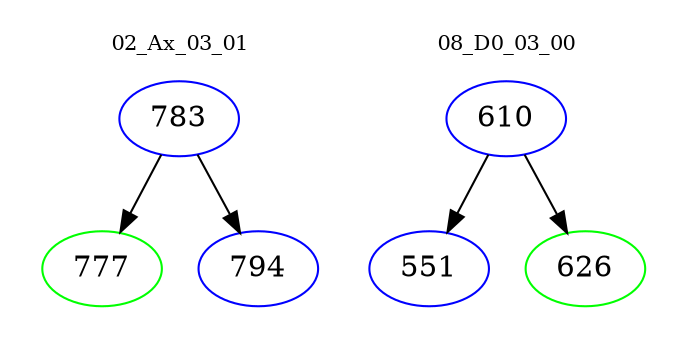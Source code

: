 digraph{
subgraph cluster_0 {
color = white
label = "02_Ax_03_01";
fontsize=10;
T0_783 [label="783", color="blue"]
T0_783 -> T0_777 [color="black"]
T0_777 [label="777", color="green"]
T0_783 -> T0_794 [color="black"]
T0_794 [label="794", color="blue"]
}
subgraph cluster_1 {
color = white
label = "08_D0_03_00";
fontsize=10;
T1_610 [label="610", color="blue"]
T1_610 -> T1_551 [color="black"]
T1_551 [label="551", color="blue"]
T1_610 -> T1_626 [color="black"]
T1_626 [label="626", color="green"]
}
}
